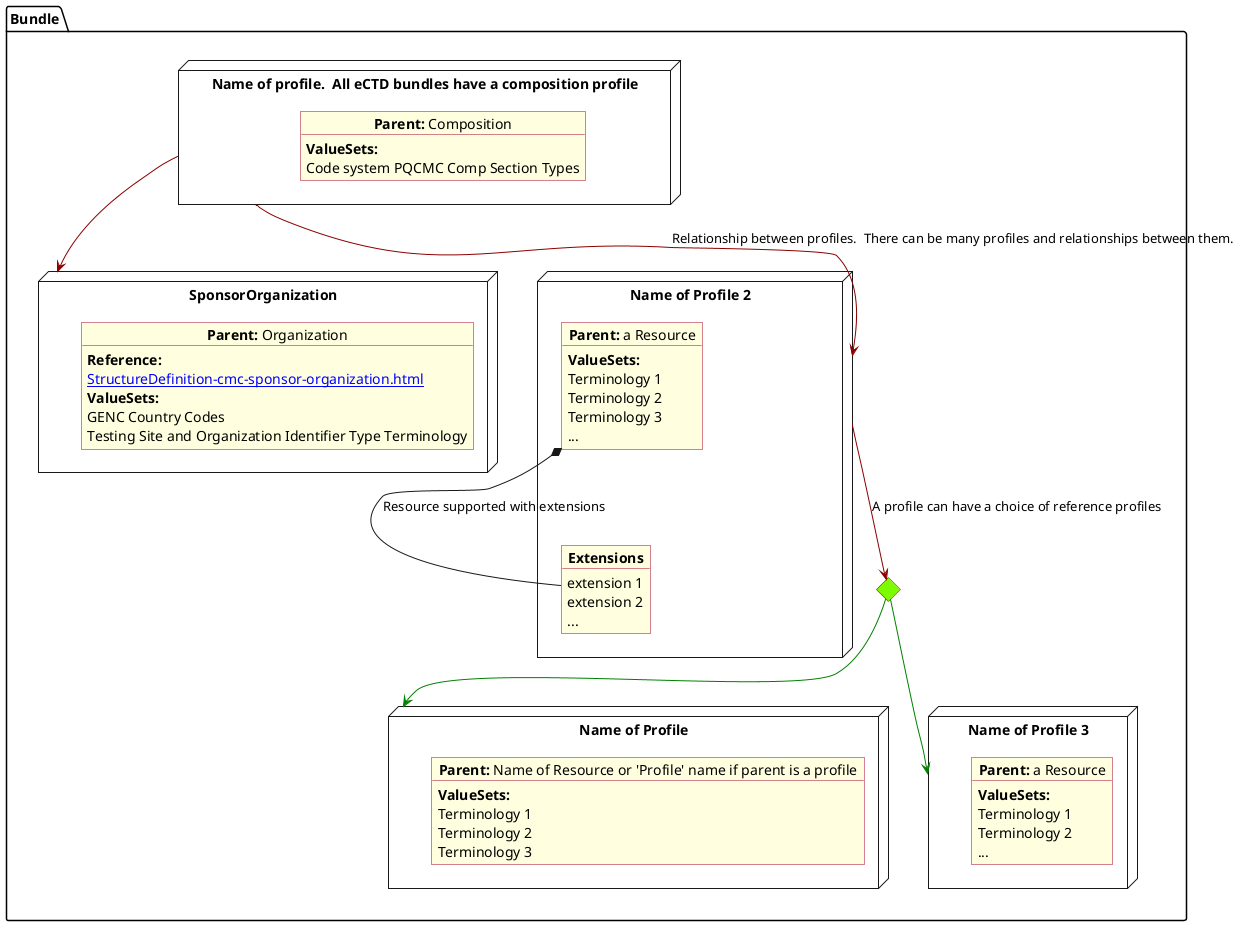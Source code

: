 @startuml legend
allowmixing
'Mixed model of use case and object
skinparam svgDimensionStyle false
skinparam ObjectBackgroundColor LightYellow
skinparam ObjectBorderColor #A80036
skinparam activityDiamondBorderColor #A80036
skinparam activityDiamondBackgroundColor lawnGreen
skinparam ClassBorderThickness 4

package "Bundle" as NODES {
  node "Name of Profile" as Nameprofile {
    object "**Parent:** Name of Resource or 'Profile' name if parent is a profile" as objcs {
      **ValueSets:**
      Terminology 1
      Terminology 2
      Terminology 3
    }
  }

  node "SponsorOrganization" as NSO {

    object "**Parent:** Organization" as objAu {
      **Reference:**
      [[StructureDefinition-cmc-sponsor-organization.html]]
      **ValueSets:**
      GENC Country Codes
      Testing Site and Organization Identifier Type Terminology
    }
  }


  diamond CH

  node "Name of Profile 2" as NN {

    object "**Parent:** a Resource" as obj3 {
      **ValueSets:**
      Terminology 1
      Terminology 2
      Terminology 3
      ...
    }
    object "**Extensions**" as objExs {
      extension 1
      extension 2
      ...
    }
    obj3 *-- objExs : Resource supported with extensions

  }

  node "Name of profile.  All eCTD bundles have a composition profile" as N1 {

    object "**Parent:** Composition" as obj1 {
      **ValueSets:**
      Code system PQCMC Comp Section Types
    }

  }

  node "Name of Profile 3" as NN3 {

    object "**Parent:** a Resource" as obj33 {
      **ValueSets:**
      Terminology 1
      Terminology 2
      ...
    }
  }

  N1 -[#darkred]-> NSO
  NN -[#darkred]-> CH : A profile can have a choice of reference profiles
  CH -[#green]-> Nameprofile
  CH -[#green]-> NN3
  N1 -[#darkred]-> NN :  Relationship between profiles.  There can be many profiles and relationships between them.
}
@enduml